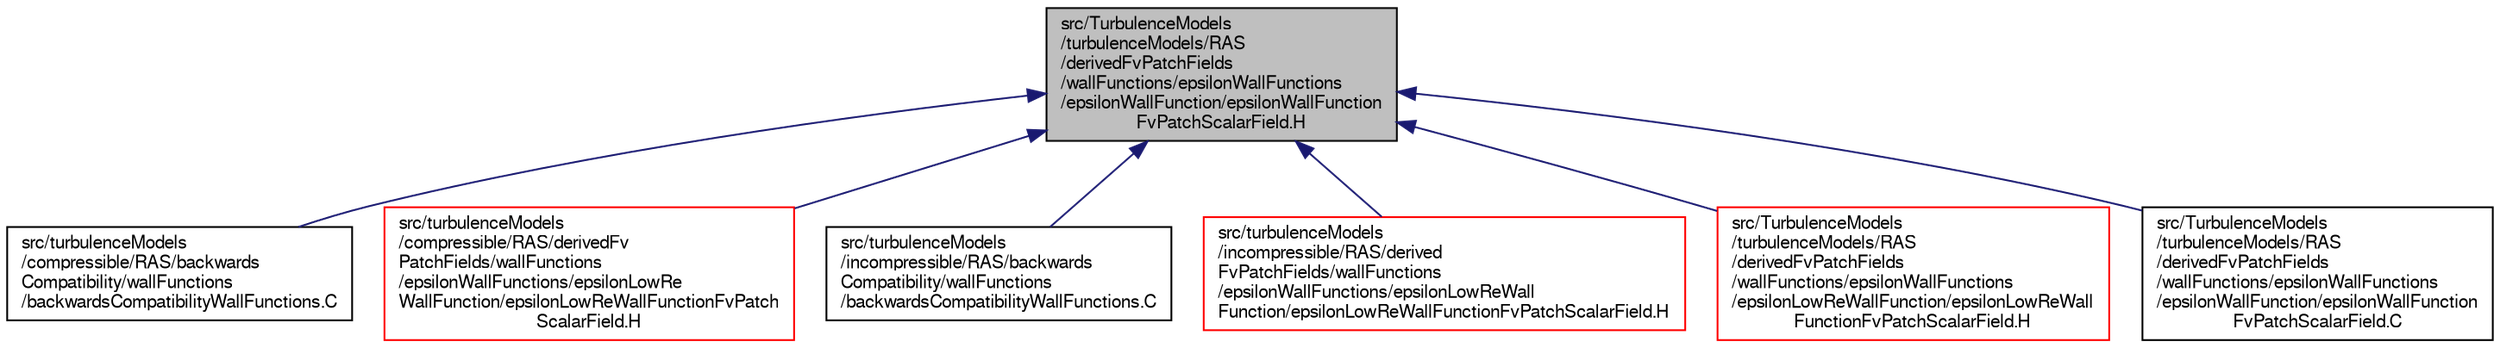 digraph "src/TurbulenceModels/turbulenceModels/RAS/derivedFvPatchFields/wallFunctions/epsilonWallFunctions/epsilonWallFunction/epsilonWallFunctionFvPatchScalarField.H"
{
  bgcolor="transparent";
  edge [fontname="FreeSans",fontsize="10",labelfontname="FreeSans",labelfontsize="10"];
  node [fontname="FreeSans",fontsize="10",shape=record];
  Node188 [label="src/TurbulenceModels\l/turbulenceModels/RAS\l/derivedFvPatchFields\l/wallFunctions/epsilonWallFunctions\l/epsilonWallFunction/epsilonWallFunction\lFvPatchScalarField.H",height=0.2,width=0.4,color="black", fillcolor="grey75", style="filled", fontcolor="black"];
  Node188 -> Node189 [dir="back",color="midnightblue",fontsize="10",style="solid",fontname="FreeSans"];
  Node189 [label="src/turbulenceModels\l/compressible/RAS/backwards\lCompatibility/wallFunctions\l/backwardsCompatibilityWallFunctions.C",height=0.2,width=0.4,color="black",URL="$a39911.html"];
  Node188 -> Node190 [dir="back",color="midnightblue",fontsize="10",style="solid",fontname="FreeSans"];
  Node190 [label="src/turbulenceModels\l/compressible/RAS/derivedFv\lPatchFields/wallFunctions\l/epsilonWallFunctions/epsilonLowRe\lWallFunction/epsilonLowReWallFunctionFvPatch\lScalarField.H",height=0.2,width=0.4,color="red",URL="$a39986.html"];
  Node188 -> Node192 [dir="back",color="midnightblue",fontsize="10",style="solid",fontname="FreeSans"];
  Node192 [label="src/turbulenceModels\l/incompressible/RAS/backwards\lCompatibility/wallFunctions\l/backwardsCompatibilityWallFunctions.C",height=0.2,width=0.4,color="black",URL="$a39914.html"];
  Node188 -> Node193 [dir="back",color="midnightblue",fontsize="10",style="solid",fontname="FreeSans"];
  Node193 [label="src/turbulenceModels\l/incompressible/RAS/derived\lFvPatchFields/wallFunctions\l/epsilonWallFunctions/epsilonLowReWall\lFunction/epsilonLowReWallFunctionFvPatchScalarField.H",height=0.2,width=0.4,color="red",URL="$a39989.html"];
  Node188 -> Node195 [dir="back",color="midnightblue",fontsize="10",style="solid",fontname="FreeSans"];
  Node195 [label="src/TurbulenceModels\l/turbulenceModels/RAS\l/derivedFvPatchFields\l/wallFunctions/epsilonWallFunctions\l/epsilonLowReWallFunction/epsilonLowReWall\lFunctionFvPatchScalarField.H",height=0.2,width=0.4,color="red",URL="$a39992.html"];
  Node188 -> Node197 [dir="back",color="midnightblue",fontsize="10",style="solid",fontname="FreeSans"];
  Node197 [label="src/TurbulenceModels\l/turbulenceModels/RAS\l/derivedFvPatchFields\l/wallFunctions/epsilonWallFunctions\l/epsilonWallFunction/epsilonWallFunction\lFvPatchScalarField.C",height=0.2,width=0.4,color="black",URL="$a40001.html"];
}
